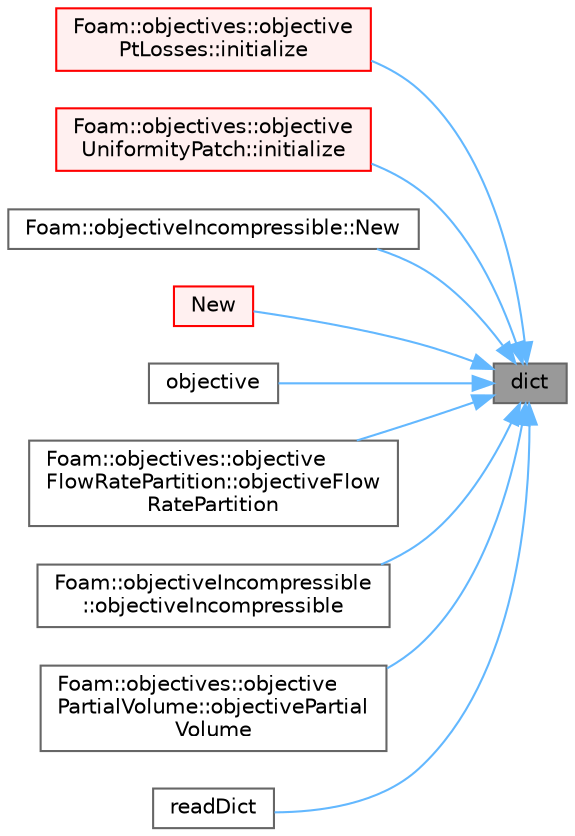 digraph "dict"
{
 // LATEX_PDF_SIZE
  bgcolor="transparent";
  edge [fontname=Helvetica,fontsize=10,labelfontname=Helvetica,labelfontsize=10];
  node [fontname=Helvetica,fontsize=10,shape=box,height=0.2,width=0.4];
  rankdir="RL";
  Node1 [id="Node000001",label="dict",height=0.2,width=0.4,color="gray40", fillcolor="grey60", style="filled", fontcolor="black",tooltip=" "];
  Node1 -> Node2 [id="edge1_Node000001_Node000002",dir="back",color="steelblue1",style="solid",tooltip=" "];
  Node2 [id="Node000002",label="Foam::objectives::objective\lPtLosses::initialize",height=0.2,width=0.4,color="red", fillcolor="#FFF0F0", style="filled",URL="$classFoam_1_1objectives_1_1objectivePtLosses.html#a25a40b6614565f755233080a384c35f1",tooltip=" "];
  Node1 -> Node4 [id="edge2_Node000001_Node000004",dir="back",color="steelblue1",style="solid",tooltip=" "];
  Node4 [id="Node000004",label="Foam::objectives::objective\lUniformityPatch::initialize",height=0.2,width=0.4,color="red", fillcolor="#FFF0F0", style="filled",URL="$classFoam_1_1objectives_1_1objectiveUniformityPatch.html#a25a40b6614565f755233080a384c35f1",tooltip=" "];
  Node1 -> Node6 [id="edge3_Node000001_Node000006",dir="back",color="steelblue1",style="solid",tooltip=" "];
  Node6 [id="Node000006",label="Foam::objectiveIncompressible::New",height=0.2,width=0.4,color="grey40", fillcolor="white", style="filled",URL="$classFoam_1_1objectiveIncompressible.html#a16e00ad1964b5669d81261d952241ef9",tooltip=" "];
  Node1 -> Node7 [id="edge4_Node000001_Node000007",dir="back",color="steelblue1",style="solid",tooltip=" "];
  Node7 [id="Node000007",label="New",height=0.2,width=0.4,color="red", fillcolor="#FFF0F0", style="filled",URL="$classFoam_1_1objective.html#a35b6a16805813c6f2d8dbb79c2981857",tooltip=" "];
  Node1 -> Node9 [id="edge5_Node000001_Node000009",dir="back",color="steelblue1",style="solid",tooltip=" "];
  Node9 [id="Node000009",label="objective",height=0.2,width=0.4,color="grey40", fillcolor="white", style="filled",URL="$classFoam_1_1objective.html#af8b236ca67795a6d21d3e0096bb9c45a",tooltip=" "];
  Node1 -> Node10 [id="edge6_Node000001_Node000010",dir="back",color="steelblue1",style="solid",tooltip=" "];
  Node10 [id="Node000010",label="Foam::objectives::objective\lFlowRatePartition::objectiveFlow\lRatePartition",height=0.2,width=0.4,color="grey40", fillcolor="white", style="filled",URL="$classFoam_1_1objectives_1_1objectiveFlowRatePartition.html#a2bb72ed8078abfb9afda5c91375c2454",tooltip=" "];
  Node1 -> Node11 [id="edge7_Node000001_Node000011",dir="back",color="steelblue1",style="solid",tooltip=" "];
  Node11 [id="Node000011",label="Foam::objectiveIncompressible\l::objectiveIncompressible",height=0.2,width=0.4,color="grey40", fillcolor="white", style="filled",URL="$classFoam_1_1objectiveIncompressible.html#ac69ddcdc846f4bd96c86fd7f882cc133",tooltip=" "];
  Node1 -> Node12 [id="edge8_Node000001_Node000012",dir="back",color="steelblue1",style="solid",tooltip=" "];
  Node12 [id="Node000012",label="Foam::objectives::objective\lPartialVolume::objectivePartial\lVolume",height=0.2,width=0.4,color="grey40", fillcolor="white", style="filled",URL="$classFoam_1_1objectives_1_1objectivePartialVolume.html#a827aee088cef7deb5fd2efd9b0efdaee",tooltip=" "];
  Node1 -> Node13 [id="edge9_Node000001_Node000013",dir="back",color="steelblue1",style="solid",tooltip=" "];
  Node13 [id="Node000013",label="readDict",height=0.2,width=0.4,color="grey40", fillcolor="white", style="filled",URL="$classFoam_1_1objective.html#a7cdff22ed18f729b1b397a729148aac3",tooltip=" "];
}

